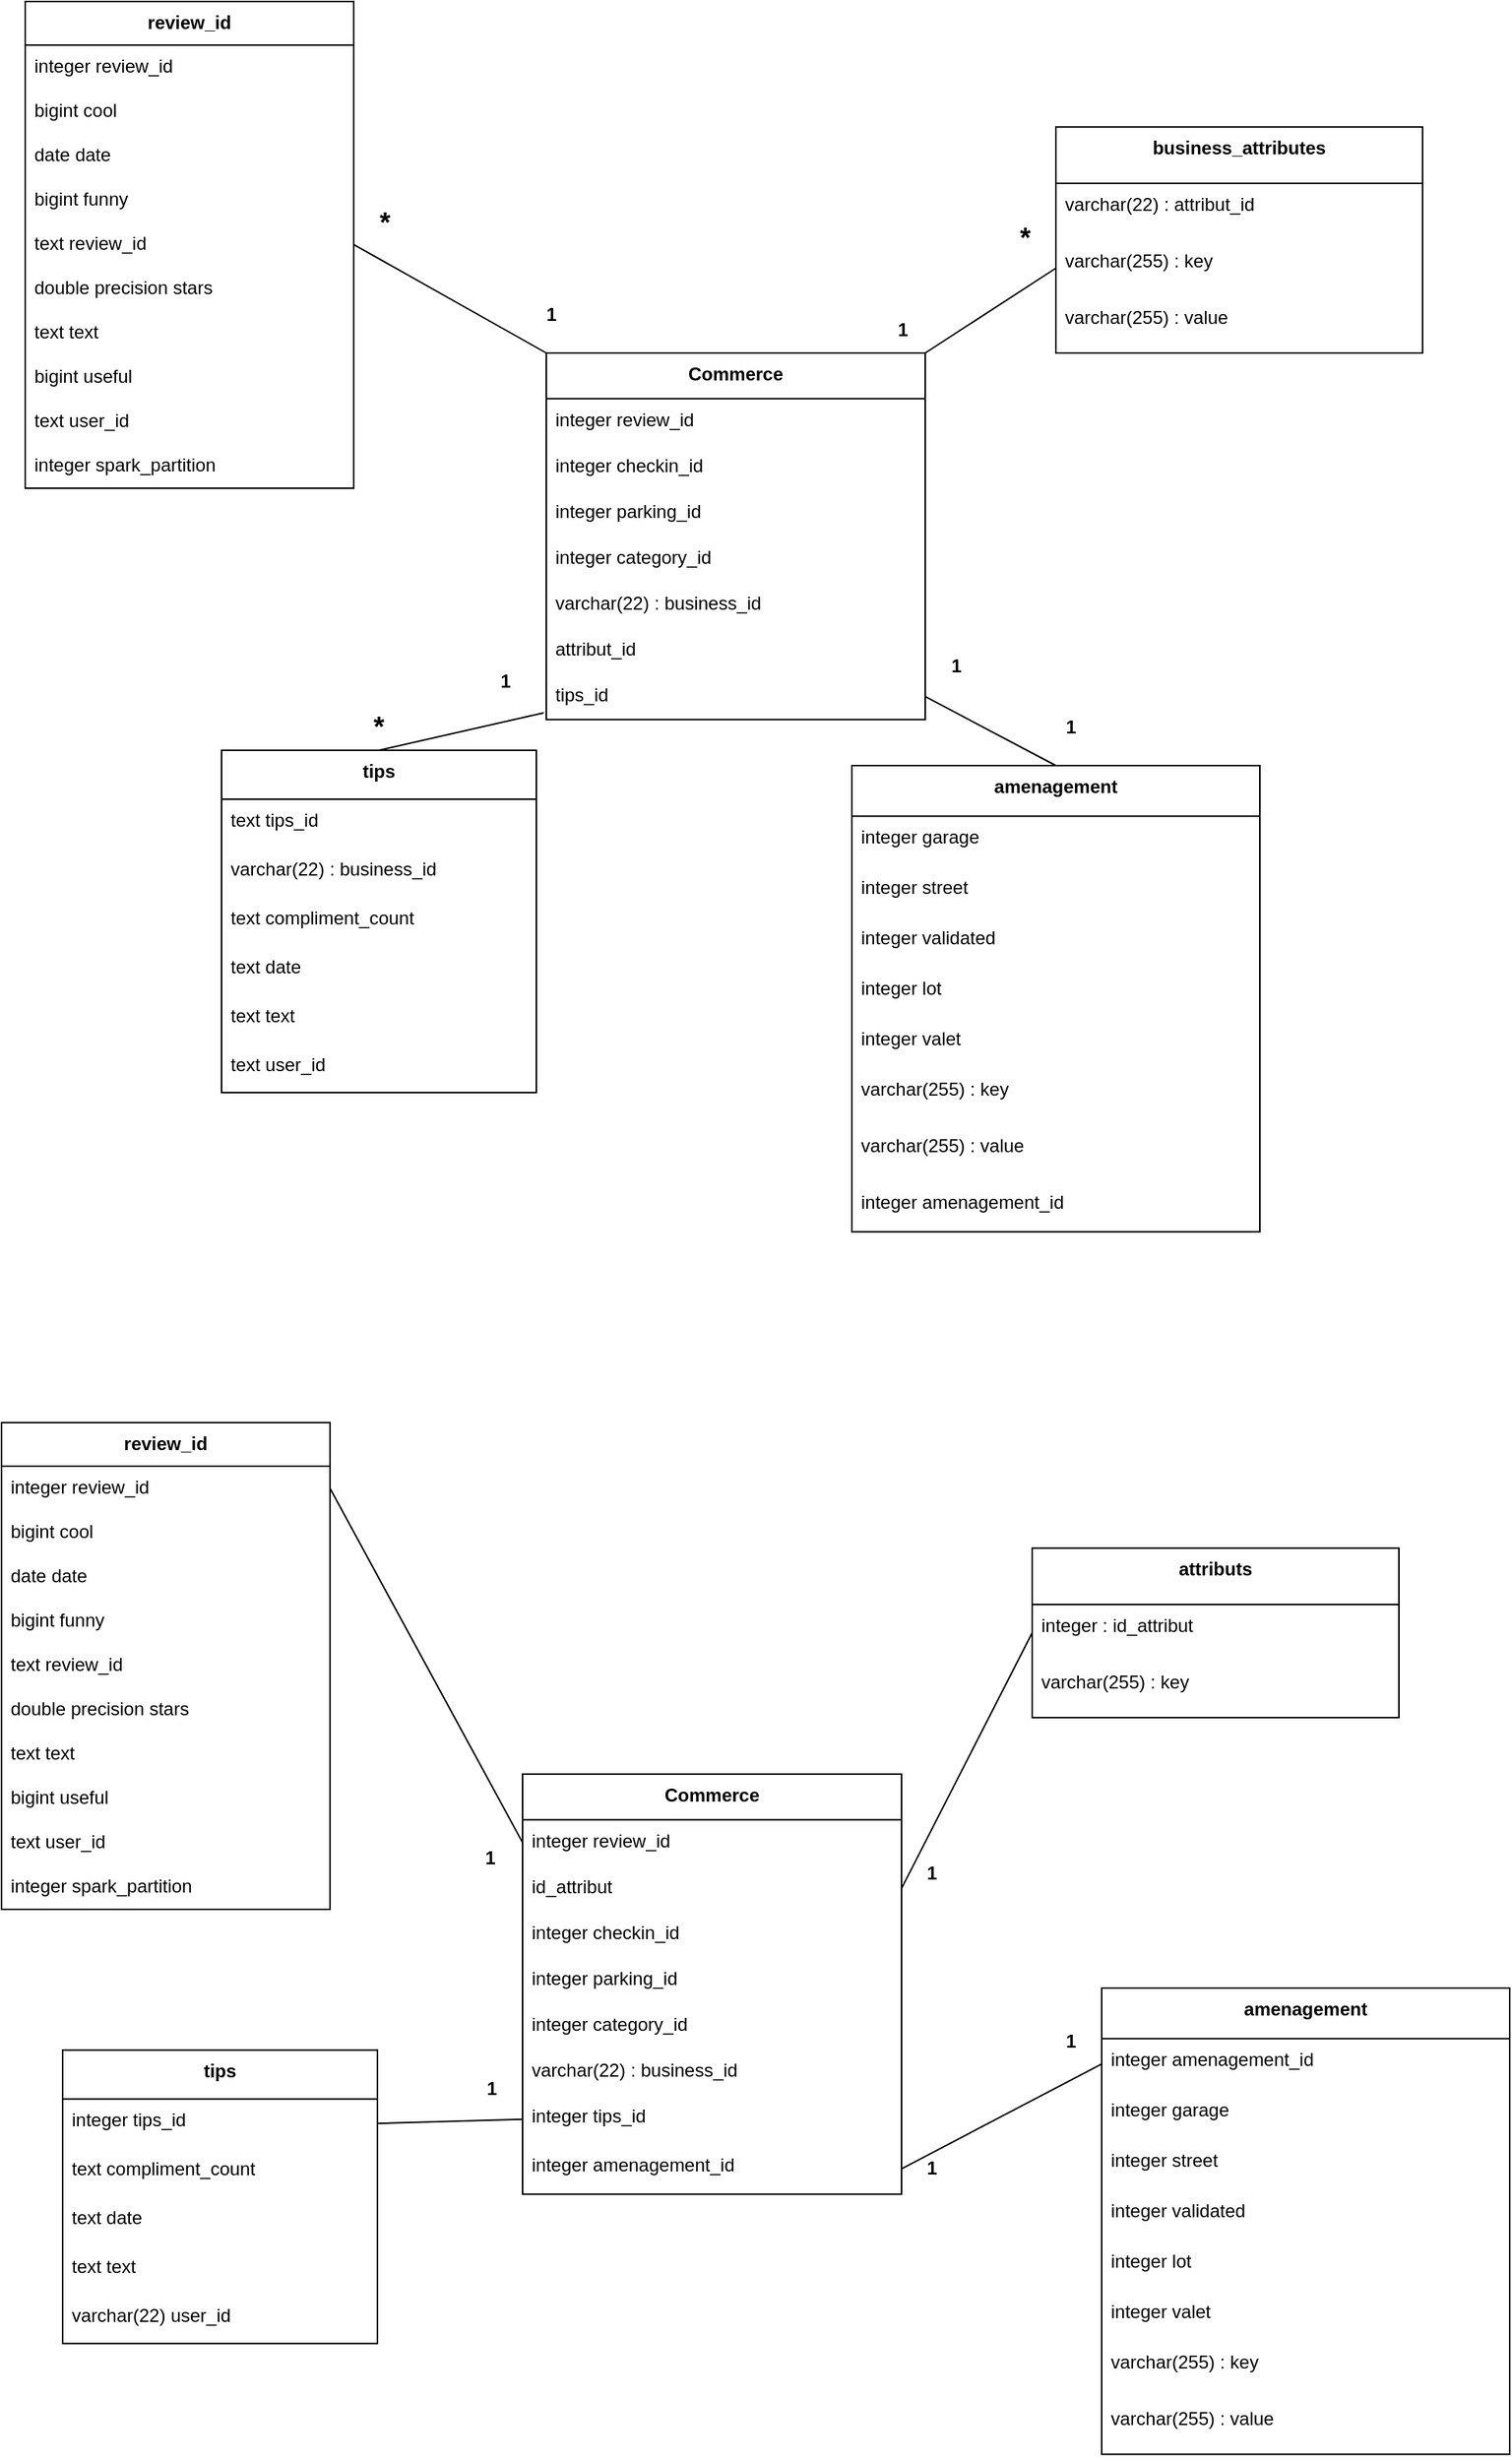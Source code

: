 <mxfile version="26.0.4">
  <diagram name="Page-1" id="iG6WOWYImpYf0nI91Xp_">
    <mxGraphModel dx="340" dy="1922" grid="1" gridSize="10" guides="1" tooltips="1" connect="1" arrows="1" fold="1" page="0" pageScale="1" pageWidth="827" pageHeight="1169" math="0" shadow="0">
      <root>
        <mxCell id="0" />
        <mxCell id="1" parent="0" />
        <mxCell id="z1ih5z3TRvrpc902HOqY-44" value="tips" style="swimlane;fontStyle=1;align=center;verticalAlign=top;childLayout=stackLayout;horizontal=1;startSize=32;horizontalStack=0;resizeParent=1;resizeParentMax=0;resizeLast=0;collapsible=0;marginBottom=0;" parent="1" vertex="1">
          <mxGeometry x="1254" y="-550" width="206" height="224" as="geometry" />
        </mxCell>
        <mxCell id="z1ih5z3TRvrpc902HOqY-45" value="text tips_id" style="text;strokeColor=none;fillColor=none;align=left;verticalAlign=top;spacingLeft=4;spacingRight=4;overflow=hidden;rotatable=0;points=[[0,0.5],[1,0.5]];portConstraint=eastwest;" parent="z1ih5z3TRvrpc902HOqY-44" vertex="1">
          <mxGeometry y="32" width="206" height="32" as="geometry" />
        </mxCell>
        <mxCell id="z1ih5z3TRvrpc902HOqY-127" value="varchar(22) : business_id" style="text;strokeColor=none;fillColor=none;align=left;verticalAlign=top;spacingLeft=4;spacingRight=4;overflow=hidden;rotatable=0;points=[[0,0.5],[1,0.5]];portConstraint=eastwest;" parent="z1ih5z3TRvrpc902HOqY-44" vertex="1">
          <mxGeometry y="64" width="206" height="32" as="geometry" />
        </mxCell>
        <mxCell id="z1ih5z3TRvrpc902HOqY-46" value="text compliment_count" style="text;strokeColor=none;fillColor=none;align=left;verticalAlign=top;spacingLeft=4;spacingRight=4;overflow=hidden;rotatable=0;points=[[0,0.5],[1,0.5]];portConstraint=eastwest;" parent="z1ih5z3TRvrpc902HOqY-44" vertex="1">
          <mxGeometry y="96" width="206" height="32" as="geometry" />
        </mxCell>
        <mxCell id="z1ih5z3TRvrpc902HOqY-47" value="text date" style="text;strokeColor=none;fillColor=none;align=left;verticalAlign=top;spacingLeft=4;spacingRight=4;overflow=hidden;rotatable=0;points=[[0,0.5],[1,0.5]];portConstraint=eastwest;" parent="z1ih5z3TRvrpc902HOqY-44" vertex="1">
          <mxGeometry y="128" width="206" height="32" as="geometry" />
        </mxCell>
        <mxCell id="z1ih5z3TRvrpc902HOqY-48" value="text text" style="text;strokeColor=none;fillColor=none;align=left;verticalAlign=top;spacingLeft=4;spacingRight=4;overflow=hidden;rotatable=0;points=[[0,0.5],[1,0.5]];portConstraint=eastwest;" parent="z1ih5z3TRvrpc902HOqY-44" vertex="1">
          <mxGeometry y="160" width="206" height="32" as="geometry" />
        </mxCell>
        <mxCell id="z1ih5z3TRvrpc902HOqY-49" value="text user_id" style="text;strokeColor=none;fillColor=none;align=left;verticalAlign=top;spacingLeft=4;spacingRight=4;overflow=hidden;rotatable=0;points=[[0,0.5],[1,0.5]];portConstraint=eastwest;" parent="z1ih5z3TRvrpc902HOqY-44" vertex="1">
          <mxGeometry y="192" width="206" height="32" as="geometry" />
        </mxCell>
        <mxCell id="z1ih5z3TRvrpc902HOqY-68" value="Commerce" style="swimlane;fontStyle=1;align=center;verticalAlign=top;childLayout=stackLayout;horizontal=1;startSize=29.818;horizontalStack=0;resizeParent=1;resizeParentMax=0;resizeLast=0;collapsible=0;marginBottom=0;" parent="1" vertex="1">
          <mxGeometry x="1466.5" y="-810" width="248" height="239.818" as="geometry" />
        </mxCell>
        <mxCell id="z1ih5z3TRvrpc902HOqY-69" value="integer review_id" style="text;strokeColor=none;fillColor=none;align=left;verticalAlign=top;spacingLeft=4;spacingRight=4;overflow=hidden;rotatable=0;points=[[0,0.5],[1,0.5]];portConstraint=eastwest;" parent="z1ih5z3TRvrpc902HOqY-68" vertex="1">
          <mxGeometry y="29.818" width="248" height="30" as="geometry" />
        </mxCell>
        <mxCell id="z1ih5z3TRvrpc902HOqY-70" value="integer checkin_id" style="text;strokeColor=none;fillColor=none;align=left;verticalAlign=top;spacingLeft=4;spacingRight=4;overflow=hidden;rotatable=0;points=[[0,0.5],[1,0.5]];portConstraint=eastwest;" parent="z1ih5z3TRvrpc902HOqY-68" vertex="1">
          <mxGeometry y="59.818" width="248" height="30" as="geometry" />
        </mxCell>
        <mxCell id="z1ih5z3TRvrpc902HOqY-71" value="integer parking_id" style="text;strokeColor=none;fillColor=none;align=left;verticalAlign=top;spacingLeft=4;spacingRight=4;overflow=hidden;rotatable=0;points=[[0,0.5],[1,0.5]];portConstraint=eastwest;" parent="z1ih5z3TRvrpc902HOqY-68" vertex="1">
          <mxGeometry y="89.818" width="248" height="30" as="geometry" />
        </mxCell>
        <mxCell id="z1ih5z3TRvrpc902HOqY-72" value="integer category_id" style="text;strokeColor=none;fillColor=none;align=left;verticalAlign=top;spacingLeft=4;spacingRight=4;overflow=hidden;rotatable=0;points=[[0,0.5],[1,0.5]];portConstraint=eastwest;" parent="z1ih5z3TRvrpc902HOqY-68" vertex="1">
          <mxGeometry y="119.818" width="248" height="30" as="geometry" />
        </mxCell>
        <mxCell id="z1ih5z3TRvrpc902HOqY-118" value="varchar(22) : business_id" style="text;strokeColor=none;fillColor=none;align=left;verticalAlign=top;spacingLeft=4;spacingRight=4;overflow=hidden;rotatable=0;points=[[0,0.5],[1,0.5]];portConstraint=eastwest;" parent="z1ih5z3TRvrpc902HOqY-68" vertex="1">
          <mxGeometry y="149.818" width="248" height="30" as="geometry" />
        </mxCell>
        <mxCell id="z1ih5z3TRvrpc902HOqY-126" value="attribut_id " style="text;strokeColor=none;fillColor=none;align=left;verticalAlign=top;spacingLeft=4;spacingRight=4;overflow=hidden;rotatable=0;points=[[0,0.5],[1,0.5]];portConstraint=eastwest;" parent="z1ih5z3TRvrpc902HOqY-68" vertex="1">
          <mxGeometry y="179.818" width="248" height="30" as="geometry" />
        </mxCell>
        <mxCell id="z1ih5z3TRvrpc902HOqY-73" value="tips_id " style="text;strokeColor=none;fillColor=none;align=left;verticalAlign=top;spacingLeft=4;spacingRight=4;overflow=hidden;rotatable=0;points=[[0,0.5],[1,0.5]];portConstraint=eastwest;" parent="z1ih5z3TRvrpc902HOqY-68" vertex="1">
          <mxGeometry y="209.818" width="248" height="30" as="geometry" />
        </mxCell>
        <mxCell id="z1ih5z3TRvrpc902HOqY-77" value="amenagement" style="swimlane;fontStyle=1;align=center;verticalAlign=top;childLayout=stackLayout;horizontal=1;startSize=33.143;horizontalStack=0;resizeParent=1;resizeParentMax=0;resizeLast=0;collapsible=0;marginBottom=0;" parent="1" vertex="1">
          <mxGeometry x="1666.5" y="-540" width="267" height="305.143" as="geometry" />
        </mxCell>
        <mxCell id="z1ih5z3TRvrpc902HOqY-78" value="integer garage" style="text;strokeColor=none;fillColor=none;align=left;verticalAlign=top;spacingLeft=4;spacingRight=4;overflow=hidden;rotatable=0;points=[[0,0.5],[1,0.5]];portConstraint=eastwest;" parent="z1ih5z3TRvrpc902HOqY-77" vertex="1">
          <mxGeometry y="33.143" width="267" height="33" as="geometry" />
        </mxCell>
        <mxCell id="z1ih5z3TRvrpc902HOqY-79" value="integer street" style="text;strokeColor=none;fillColor=none;align=left;verticalAlign=top;spacingLeft=4;spacingRight=4;overflow=hidden;rotatable=0;points=[[0,0.5],[1,0.5]];portConstraint=eastwest;" parent="z1ih5z3TRvrpc902HOqY-77" vertex="1">
          <mxGeometry y="66.143" width="267" height="33" as="geometry" />
        </mxCell>
        <mxCell id="z1ih5z3TRvrpc902HOqY-80" value="integer validated" style="text;strokeColor=none;fillColor=none;align=left;verticalAlign=top;spacingLeft=4;spacingRight=4;overflow=hidden;rotatable=0;points=[[0,0.5],[1,0.5]];portConstraint=eastwest;" parent="z1ih5z3TRvrpc902HOqY-77" vertex="1">
          <mxGeometry y="99.143" width="267" height="33" as="geometry" />
        </mxCell>
        <mxCell id="z1ih5z3TRvrpc902HOqY-81" value="integer lot" style="text;strokeColor=none;fillColor=none;align=left;verticalAlign=top;spacingLeft=4;spacingRight=4;overflow=hidden;rotatable=0;points=[[0,0.5],[1,0.5]];portConstraint=eastwest;" parent="z1ih5z3TRvrpc902HOqY-77" vertex="1">
          <mxGeometry y="132.143" width="267" height="33" as="geometry" />
        </mxCell>
        <mxCell id="z1ih5z3TRvrpc902HOqY-82" value="integer valet" style="text;strokeColor=none;fillColor=none;align=left;verticalAlign=top;spacingLeft=4;spacingRight=4;overflow=hidden;rotatable=0;points=[[0,0.5],[1,0.5]];portConstraint=eastwest;" parent="z1ih5z3TRvrpc902HOqY-77" vertex="1">
          <mxGeometry y="165.143" width="267" height="33" as="geometry" />
        </mxCell>
        <mxCell id="z1ih5z3TRvrpc902HOqY-83" value="varchar(255) : key" style="text;strokeColor=none;fillColor=none;align=left;verticalAlign=top;spacingLeft=4;spacingRight=4;overflow=hidden;rotatable=0;points=[[0,0.5],[1,0.5]];portConstraint=eastwest;" parent="z1ih5z3TRvrpc902HOqY-77" vertex="1">
          <mxGeometry y="198.143" width="267" height="37" as="geometry" />
        </mxCell>
        <mxCell id="z1ih5z3TRvrpc902HOqY-84" value="varchar(255) : value" style="text;strokeColor=none;fillColor=none;align=left;verticalAlign=top;spacingLeft=4;spacingRight=4;overflow=hidden;rotatable=0;points=[[0,0.5],[1,0.5]];portConstraint=eastwest;" parent="z1ih5z3TRvrpc902HOqY-77" vertex="1">
          <mxGeometry y="235.143" width="267" height="37" as="geometry" />
        </mxCell>
        <mxCell id="z1ih5z3TRvrpc902HOqY-85" value="integer amenagement_id" style="text;strokeColor=none;fillColor=none;align=left;verticalAlign=top;spacingLeft=4;spacingRight=4;overflow=hidden;rotatable=0;points=[[0,0.5],[1,0.5]];portConstraint=eastwest;" parent="z1ih5z3TRvrpc902HOqY-77" vertex="1">
          <mxGeometry y="272.143" width="267" height="33" as="geometry" />
        </mxCell>
        <mxCell id="z1ih5z3TRvrpc902HOqY-106" value="review_id&#xa;" style="swimlane;fontStyle=1;align=center;verticalAlign=top;childLayout=stackLayout;horizontal=1;startSize=28.522;horizontalStack=0;resizeParent=1;resizeParentMax=0;resizeLast=0;collapsible=0;marginBottom=0;" parent="1" vertex="1">
          <mxGeometry x="1125.5" y="-1040" width="215" height="318.522" as="geometry" />
        </mxCell>
        <mxCell id="z1ih5z3TRvrpc902HOqY-107" value="integer review_id" style="text;strokeColor=none;fillColor=none;align=left;verticalAlign=top;spacingLeft=4;spacingRight=4;overflow=hidden;rotatable=0;points=[[0,0.5],[1,0.5]];portConstraint=eastwest;" parent="z1ih5z3TRvrpc902HOqY-106" vertex="1">
          <mxGeometry y="28.522" width="215" height="29" as="geometry" />
        </mxCell>
        <mxCell id="z1ih5z3TRvrpc902HOqY-108" value="bigint cool" style="text;strokeColor=none;fillColor=none;align=left;verticalAlign=top;spacingLeft=4;spacingRight=4;overflow=hidden;rotatable=0;points=[[0,0.5],[1,0.5]];portConstraint=eastwest;" parent="z1ih5z3TRvrpc902HOqY-106" vertex="1">
          <mxGeometry y="57.522" width="215" height="29" as="geometry" />
        </mxCell>
        <mxCell id="z1ih5z3TRvrpc902HOqY-109" value="date date" style="text;strokeColor=none;fillColor=none;align=left;verticalAlign=top;spacingLeft=4;spacingRight=4;overflow=hidden;rotatable=0;points=[[0,0.5],[1,0.5]];portConstraint=eastwest;" parent="z1ih5z3TRvrpc902HOqY-106" vertex="1">
          <mxGeometry y="86.522" width="215" height="29" as="geometry" />
        </mxCell>
        <mxCell id="z1ih5z3TRvrpc902HOqY-111" value="bigint funny" style="text;strokeColor=none;fillColor=none;align=left;verticalAlign=top;spacingLeft=4;spacingRight=4;overflow=hidden;rotatable=0;points=[[0,0.5],[1,0.5]];portConstraint=eastwest;" parent="z1ih5z3TRvrpc902HOqY-106" vertex="1">
          <mxGeometry y="115.522" width="215" height="29" as="geometry" />
        </mxCell>
        <mxCell id="z1ih5z3TRvrpc902HOqY-112" value="text review_id" style="text;strokeColor=none;fillColor=none;align=left;verticalAlign=top;spacingLeft=4;spacingRight=4;overflow=hidden;rotatable=0;points=[[0,0.5],[1,0.5]];portConstraint=eastwest;" parent="z1ih5z3TRvrpc902HOqY-106" vertex="1">
          <mxGeometry y="144.522" width="215" height="29" as="geometry" />
        </mxCell>
        <mxCell id="z1ih5z3TRvrpc902HOqY-113" value="double precision stars" style="text;strokeColor=none;fillColor=none;align=left;verticalAlign=top;spacingLeft=4;spacingRight=4;overflow=hidden;rotatable=0;points=[[0,0.5],[1,0.5]];portConstraint=eastwest;" parent="z1ih5z3TRvrpc902HOqY-106" vertex="1">
          <mxGeometry y="173.522" width="215" height="29" as="geometry" />
        </mxCell>
        <mxCell id="z1ih5z3TRvrpc902HOqY-114" value="text text" style="text;strokeColor=none;fillColor=none;align=left;verticalAlign=top;spacingLeft=4;spacingRight=4;overflow=hidden;rotatable=0;points=[[0,0.5],[1,0.5]];portConstraint=eastwest;" parent="z1ih5z3TRvrpc902HOqY-106" vertex="1">
          <mxGeometry y="202.522" width="215" height="29" as="geometry" />
        </mxCell>
        <mxCell id="z1ih5z3TRvrpc902HOqY-115" value="bigint useful" style="text;strokeColor=none;fillColor=none;align=left;verticalAlign=top;spacingLeft=4;spacingRight=4;overflow=hidden;rotatable=0;points=[[0,0.5],[1,0.5]];portConstraint=eastwest;" parent="z1ih5z3TRvrpc902HOqY-106" vertex="1">
          <mxGeometry y="231.522" width="215" height="29" as="geometry" />
        </mxCell>
        <mxCell id="z1ih5z3TRvrpc902HOqY-116" value="text user_id" style="text;strokeColor=none;fillColor=none;align=left;verticalAlign=top;spacingLeft=4;spacingRight=4;overflow=hidden;rotatable=0;points=[[0,0.5],[1,0.5]];portConstraint=eastwest;" parent="z1ih5z3TRvrpc902HOqY-106" vertex="1">
          <mxGeometry y="260.522" width="215" height="29" as="geometry" />
        </mxCell>
        <mxCell id="z1ih5z3TRvrpc902HOqY-117" value="integer spark_partition" style="text;strokeColor=none;fillColor=none;align=left;verticalAlign=top;spacingLeft=4;spacingRight=4;overflow=hidden;rotatable=0;points=[[0,0.5],[1,0.5]];portConstraint=eastwest;" parent="z1ih5z3TRvrpc902HOqY-106" vertex="1">
          <mxGeometry y="289.522" width="215" height="29" as="geometry" />
        </mxCell>
        <mxCell id="z1ih5z3TRvrpc902HOqY-119" value="business_attributes" style="swimlane;fontStyle=1;align=center;verticalAlign=top;childLayout=stackLayout;horizontal=1;startSize=36.889;horizontalStack=0;resizeParent=1;resizeParentMax=0;resizeLast=0;collapsible=0;marginBottom=0;" parent="1" vertex="1">
          <mxGeometry x="1800" y="-957.89" width="240" height="147.889" as="geometry" />
        </mxCell>
        <mxCell id="z1ih5z3TRvrpc902HOqY-121" value="varchar(22) : attribut_id " style="text;strokeColor=none;fillColor=none;align=left;verticalAlign=top;spacingLeft=4;spacingRight=4;overflow=hidden;rotatable=0;points=[[0,0.5],[1,0.5]];portConstraint=eastwest;" parent="z1ih5z3TRvrpc902HOqY-119" vertex="1">
          <mxGeometry y="36.889" width="240" height="37" as="geometry" />
        </mxCell>
        <mxCell id="z1ih5z3TRvrpc902HOqY-122" value="varchar(255) : key" style="text;strokeColor=none;fillColor=none;align=left;verticalAlign=top;spacingLeft=4;spacingRight=4;overflow=hidden;rotatable=0;points=[[0,0.5],[1,0.5]];portConstraint=eastwest;" parent="z1ih5z3TRvrpc902HOqY-119" vertex="1">
          <mxGeometry y="73.889" width="240" height="37" as="geometry" />
        </mxCell>
        <mxCell id="z1ih5z3TRvrpc902HOqY-123" value="varchar(255) : value" style="text;strokeColor=none;fillColor=none;align=left;verticalAlign=top;spacingLeft=4;spacingRight=4;overflow=hidden;rotatable=0;points=[[0,0.5],[1,0.5]];portConstraint=eastwest;" parent="z1ih5z3TRvrpc902HOqY-119" vertex="1">
          <mxGeometry y="110.889" width="240" height="37" as="geometry" />
        </mxCell>
        <mxCell id="z1ih5z3TRvrpc902HOqY-124" value="" style="endArrow=none;html=1;rounded=0;exitX=1;exitY=0;exitDx=0;exitDy=0;entryX=0;entryY=0.5;entryDx=0;entryDy=0;" parent="1" source="z1ih5z3TRvrpc902HOqY-68" target="z1ih5z3TRvrpc902HOqY-122" edge="1">
          <mxGeometry width="50" height="50" relative="1" as="geometry">
            <mxPoint x="1640" y="-870" as="sourcePoint" />
            <mxPoint x="1690" y="-920" as="targetPoint" />
          </mxGeometry>
        </mxCell>
        <mxCell id="z1ih5z3TRvrpc902HOqY-125" value="" style="endArrow=none;html=1;rounded=0;exitX=-0.007;exitY=0.855;exitDx=0;exitDy=0;entryX=0.5;entryY=0;entryDx=0;entryDy=0;exitPerimeter=0;" parent="1" source="z1ih5z3TRvrpc902HOqY-73" target="z1ih5z3TRvrpc902HOqY-44" edge="1">
          <mxGeometry width="50" height="50" relative="1" as="geometry">
            <mxPoint x="1600" y="-800" as="sourcePoint" />
            <mxPoint x="1780" y="-900" as="targetPoint" />
          </mxGeometry>
        </mxCell>
        <mxCell id="z1ih5z3TRvrpc902HOqY-128" value="" style="endArrow=none;html=1;rounded=0;exitX=1;exitY=0.5;exitDx=0;exitDy=0;entryX=0;entryY=0;entryDx=0;entryDy=0;" parent="1" source="z1ih5z3TRvrpc902HOqY-112" target="z1ih5z3TRvrpc902HOqY-68" edge="1">
          <mxGeometry width="50" height="50" relative="1" as="geometry">
            <mxPoint x="1601" y="-800" as="sourcePoint" />
            <mxPoint x="1780" y="-900" as="targetPoint" />
          </mxGeometry>
        </mxCell>
        <mxCell id="z1ih5z3TRvrpc902HOqY-130" value="" style="endArrow=none;html=1;rounded=0;exitX=0.5;exitY=0;exitDx=0;exitDy=0;entryX=1;entryY=0.5;entryDx=0;entryDy=0;" parent="1" source="z1ih5z3TRvrpc902HOqY-77" target="z1ih5z3TRvrpc902HOqY-73" edge="1">
          <mxGeometry width="50" height="50" relative="1" as="geometry">
            <mxPoint x="1890" y="-664" as="sourcePoint" />
            <mxPoint x="1724" y="-665" as="targetPoint" />
          </mxGeometry>
        </mxCell>
        <mxCell id="z1ih5z3TRvrpc902HOqY-131" value="1" style="text;html=1;align=center;verticalAlign=middle;whiteSpace=wrap;rounded=0;fontStyle=1" parent="1" vertex="1">
          <mxGeometry x="1714.5" y="-620" width="40" height="30" as="geometry" />
        </mxCell>
        <mxCell id="z1ih5z3TRvrpc902HOqY-132" value="1" style="text;html=1;align=center;verticalAlign=middle;whiteSpace=wrap;rounded=0;fontStyle=1" parent="1" vertex="1">
          <mxGeometry x="1790" y="-580" width="40" height="30" as="geometry" />
        </mxCell>
        <mxCell id="z1ih5z3TRvrpc902HOqY-133" value="1" style="text;html=1;align=center;verticalAlign=middle;whiteSpace=wrap;rounded=0;fontStyle=1" parent="1" vertex="1">
          <mxGeometry x="1420" y="-610" width="40" height="30" as="geometry" />
        </mxCell>
        <mxCell id="z1ih5z3TRvrpc902HOqY-134" value="&lt;font style=&quot;font-size: 18px;&quot;&gt;*&lt;/font&gt;" style="text;html=1;align=center;verticalAlign=middle;whiteSpace=wrap;rounded=0;fontStyle=1" parent="1" vertex="1">
          <mxGeometry x="1337" y="-580" width="40" height="30" as="geometry" />
        </mxCell>
        <mxCell id="z1ih5z3TRvrpc902HOqY-136" value="&lt;font style=&quot;font-size: 18px;&quot;&gt;*&lt;/font&gt;" style="text;html=1;align=center;verticalAlign=middle;whiteSpace=wrap;rounded=0;fontStyle=1" parent="1" vertex="1">
          <mxGeometry x="1340.5" y="-910" width="40" height="30" as="geometry" />
        </mxCell>
        <mxCell id="z1ih5z3TRvrpc902HOqY-137" value="&lt;font style=&quot;font-size: 18px;&quot;&gt;*&lt;/font&gt;" style="text;html=1;align=center;verticalAlign=middle;whiteSpace=wrap;rounded=0;fontStyle=1" parent="1" vertex="1">
          <mxGeometry x="1760" y="-900" width="40" height="30" as="geometry" />
        </mxCell>
        <mxCell id="z1ih5z3TRvrpc902HOqY-138" value="1" style="text;html=1;align=center;verticalAlign=middle;whiteSpace=wrap;rounded=0;fontStyle=1" parent="1" vertex="1">
          <mxGeometry x="1450" y="-850" width="40" height="30" as="geometry" />
        </mxCell>
        <mxCell id="z1ih5z3TRvrpc902HOqY-139" value="1" style="text;html=1;align=center;verticalAlign=middle;whiteSpace=wrap;rounded=0;fontStyle=1" parent="1" vertex="1">
          <mxGeometry x="1680" y="-840" width="40" height="30" as="geometry" />
        </mxCell>
        <mxCell id="VzWT_ClQy0GYoVdpE0Rr-1" value="tips" style="swimlane;fontStyle=1;align=center;verticalAlign=top;childLayout=stackLayout;horizontal=1;startSize=32;horizontalStack=0;resizeParent=1;resizeParentMax=0;resizeLast=0;collapsible=0;marginBottom=0;" vertex="1" parent="1">
          <mxGeometry x="1150" y="300.57" width="206" height="192" as="geometry" />
        </mxCell>
        <mxCell id="VzWT_ClQy0GYoVdpE0Rr-2" value="integer tips_id" style="text;strokeColor=none;fillColor=none;align=left;verticalAlign=top;spacingLeft=4;spacingRight=4;overflow=hidden;rotatable=0;points=[[0,0.5],[1,0.5]];portConstraint=eastwest;" vertex="1" parent="VzWT_ClQy0GYoVdpE0Rr-1">
          <mxGeometry y="32" width="206" height="32" as="geometry" />
        </mxCell>
        <mxCell id="VzWT_ClQy0GYoVdpE0Rr-4" value="text compliment_count" style="text;strokeColor=none;fillColor=none;align=left;verticalAlign=top;spacingLeft=4;spacingRight=4;overflow=hidden;rotatable=0;points=[[0,0.5],[1,0.5]];portConstraint=eastwest;" vertex="1" parent="VzWT_ClQy0GYoVdpE0Rr-1">
          <mxGeometry y="64" width="206" height="32" as="geometry" />
        </mxCell>
        <mxCell id="VzWT_ClQy0GYoVdpE0Rr-5" value="text date" style="text;strokeColor=none;fillColor=none;align=left;verticalAlign=top;spacingLeft=4;spacingRight=4;overflow=hidden;rotatable=0;points=[[0,0.5],[1,0.5]];portConstraint=eastwest;" vertex="1" parent="VzWT_ClQy0GYoVdpE0Rr-1">
          <mxGeometry y="96" width="206" height="32" as="geometry" />
        </mxCell>
        <mxCell id="VzWT_ClQy0GYoVdpE0Rr-6" value="text text" style="text;strokeColor=none;fillColor=none;align=left;verticalAlign=top;spacingLeft=4;spacingRight=4;overflow=hidden;rotatable=0;points=[[0,0.5],[1,0.5]];portConstraint=eastwest;" vertex="1" parent="VzWT_ClQy0GYoVdpE0Rr-1">
          <mxGeometry y="128" width="206" height="32" as="geometry" />
        </mxCell>
        <mxCell id="VzWT_ClQy0GYoVdpE0Rr-7" value="varchar(22) user_id" style="text;strokeColor=none;fillColor=none;align=left;verticalAlign=top;spacingLeft=4;spacingRight=4;overflow=hidden;rotatable=0;points=[[0,0.5],[1,0.5]];portConstraint=eastwest;" vertex="1" parent="VzWT_ClQy0GYoVdpE0Rr-1">
          <mxGeometry y="160" width="206" height="32" as="geometry" />
        </mxCell>
        <mxCell id="VzWT_ClQy0GYoVdpE0Rr-8" value="Commerce" style="swimlane;fontStyle=1;align=center;verticalAlign=top;childLayout=stackLayout;horizontal=1;startSize=29.818;horizontalStack=0;resizeParent=1;resizeParentMax=0;resizeLast=0;collapsible=0;marginBottom=0;" vertex="1" parent="1">
          <mxGeometry x="1451" y="120" width="248" height="274.818" as="geometry" />
        </mxCell>
        <mxCell id="VzWT_ClQy0GYoVdpE0Rr-9" value="integer review_id" style="text;strokeColor=none;fillColor=none;align=left;verticalAlign=top;spacingLeft=4;spacingRight=4;overflow=hidden;rotatable=0;points=[[0,0.5],[1,0.5]];portConstraint=eastwest;" vertex="1" parent="VzWT_ClQy0GYoVdpE0Rr-8">
          <mxGeometry y="29.818" width="248" height="30" as="geometry" />
        </mxCell>
        <mxCell id="VzWT_ClQy0GYoVdpE0Rr-14" value="id_attribut" style="text;strokeColor=none;fillColor=none;align=left;verticalAlign=top;spacingLeft=4;spacingRight=4;overflow=hidden;rotatable=0;points=[[0,0.5],[1,0.5]];portConstraint=eastwest;" vertex="1" parent="VzWT_ClQy0GYoVdpE0Rr-8">
          <mxGeometry y="59.818" width="248" height="30" as="geometry" />
        </mxCell>
        <mxCell id="VzWT_ClQy0GYoVdpE0Rr-10" value="integer checkin_id" style="text;strokeColor=none;fillColor=none;align=left;verticalAlign=top;spacingLeft=4;spacingRight=4;overflow=hidden;rotatable=0;points=[[0,0.5],[1,0.5]];portConstraint=eastwest;" vertex="1" parent="VzWT_ClQy0GYoVdpE0Rr-8">
          <mxGeometry y="89.818" width="248" height="30" as="geometry" />
        </mxCell>
        <mxCell id="VzWT_ClQy0GYoVdpE0Rr-11" value="integer parking_id" style="text;strokeColor=none;fillColor=none;align=left;verticalAlign=top;spacingLeft=4;spacingRight=4;overflow=hidden;rotatable=0;points=[[0,0.5],[1,0.5]];portConstraint=eastwest;" vertex="1" parent="VzWT_ClQy0GYoVdpE0Rr-8">
          <mxGeometry y="119.818" width="248" height="30" as="geometry" />
        </mxCell>
        <mxCell id="VzWT_ClQy0GYoVdpE0Rr-12" value="integer category_id" style="text;strokeColor=none;fillColor=none;align=left;verticalAlign=top;spacingLeft=4;spacingRight=4;overflow=hidden;rotatable=0;points=[[0,0.5],[1,0.5]];portConstraint=eastwest;" vertex="1" parent="VzWT_ClQy0GYoVdpE0Rr-8">
          <mxGeometry y="149.818" width="248" height="30" as="geometry" />
        </mxCell>
        <mxCell id="VzWT_ClQy0GYoVdpE0Rr-13" value="varchar(22) : business_id" style="text;strokeColor=none;fillColor=none;align=left;verticalAlign=top;spacingLeft=4;spacingRight=4;overflow=hidden;rotatable=0;points=[[0,0.5],[1,0.5]];portConstraint=eastwest;" vertex="1" parent="VzWT_ClQy0GYoVdpE0Rr-8">
          <mxGeometry y="179.818" width="248" height="30" as="geometry" />
        </mxCell>
        <mxCell id="VzWT_ClQy0GYoVdpE0Rr-56" value="integer tips_id" style="text;strokeColor=none;fillColor=none;align=left;verticalAlign=top;spacingLeft=4;spacingRight=4;overflow=hidden;rotatable=0;points=[[0,0.5],[1,0.5]];portConstraint=eastwest;" vertex="1" parent="VzWT_ClQy0GYoVdpE0Rr-8">
          <mxGeometry y="209.818" width="248" height="32" as="geometry" />
        </mxCell>
        <mxCell id="VzWT_ClQy0GYoVdpE0Rr-52" value="integer amenagement_id" style="text;strokeColor=none;fillColor=none;align=left;verticalAlign=top;spacingLeft=4;spacingRight=4;overflow=hidden;rotatable=0;points=[[0,0.5],[1,0.5]];portConstraint=eastwest;" vertex="1" parent="VzWT_ClQy0GYoVdpE0Rr-8">
          <mxGeometry y="241.818" width="248" height="33" as="geometry" />
        </mxCell>
        <mxCell id="VzWT_ClQy0GYoVdpE0Rr-16" value="amenagement" style="swimlane;fontStyle=1;align=center;verticalAlign=top;childLayout=stackLayout;horizontal=1;startSize=33.143;horizontalStack=0;resizeParent=1;resizeParentMax=0;resizeLast=0;collapsible=0;marginBottom=0;" vertex="1" parent="1">
          <mxGeometry x="1830" y="260" width="267" height="305.143" as="geometry" />
        </mxCell>
        <mxCell id="VzWT_ClQy0GYoVdpE0Rr-24" value="integer amenagement_id" style="text;strokeColor=none;fillColor=none;align=left;verticalAlign=top;spacingLeft=4;spacingRight=4;overflow=hidden;rotatable=0;points=[[0,0.5],[1,0.5]];portConstraint=eastwest;" vertex="1" parent="VzWT_ClQy0GYoVdpE0Rr-16">
          <mxGeometry y="33.143" width="267" height="33" as="geometry" />
        </mxCell>
        <mxCell id="VzWT_ClQy0GYoVdpE0Rr-17" value="integer garage" style="text;strokeColor=none;fillColor=none;align=left;verticalAlign=top;spacingLeft=4;spacingRight=4;overflow=hidden;rotatable=0;points=[[0,0.5],[1,0.5]];portConstraint=eastwest;" vertex="1" parent="VzWT_ClQy0GYoVdpE0Rr-16">
          <mxGeometry y="66.143" width="267" height="33" as="geometry" />
        </mxCell>
        <mxCell id="VzWT_ClQy0GYoVdpE0Rr-18" value="integer street" style="text;strokeColor=none;fillColor=none;align=left;verticalAlign=top;spacingLeft=4;spacingRight=4;overflow=hidden;rotatable=0;points=[[0,0.5],[1,0.5]];portConstraint=eastwest;" vertex="1" parent="VzWT_ClQy0GYoVdpE0Rr-16">
          <mxGeometry y="99.143" width="267" height="33" as="geometry" />
        </mxCell>
        <mxCell id="VzWT_ClQy0GYoVdpE0Rr-19" value="integer validated" style="text;strokeColor=none;fillColor=none;align=left;verticalAlign=top;spacingLeft=4;spacingRight=4;overflow=hidden;rotatable=0;points=[[0,0.5],[1,0.5]];portConstraint=eastwest;" vertex="1" parent="VzWT_ClQy0GYoVdpE0Rr-16">
          <mxGeometry y="132.143" width="267" height="33" as="geometry" />
        </mxCell>
        <mxCell id="VzWT_ClQy0GYoVdpE0Rr-20" value="integer lot" style="text;strokeColor=none;fillColor=none;align=left;verticalAlign=top;spacingLeft=4;spacingRight=4;overflow=hidden;rotatable=0;points=[[0,0.5],[1,0.5]];portConstraint=eastwest;" vertex="1" parent="VzWT_ClQy0GYoVdpE0Rr-16">
          <mxGeometry y="165.143" width="267" height="33" as="geometry" />
        </mxCell>
        <mxCell id="VzWT_ClQy0GYoVdpE0Rr-21" value="integer valet" style="text;strokeColor=none;fillColor=none;align=left;verticalAlign=top;spacingLeft=4;spacingRight=4;overflow=hidden;rotatable=0;points=[[0,0.5],[1,0.5]];portConstraint=eastwest;" vertex="1" parent="VzWT_ClQy0GYoVdpE0Rr-16">
          <mxGeometry y="198.143" width="267" height="33" as="geometry" />
        </mxCell>
        <mxCell id="VzWT_ClQy0GYoVdpE0Rr-22" value="varchar(255) : key" style="text;strokeColor=none;fillColor=none;align=left;verticalAlign=top;spacingLeft=4;spacingRight=4;overflow=hidden;rotatable=0;points=[[0,0.5],[1,0.5]];portConstraint=eastwest;" vertex="1" parent="VzWT_ClQy0GYoVdpE0Rr-16">
          <mxGeometry y="231.143" width="267" height="37" as="geometry" />
        </mxCell>
        <mxCell id="VzWT_ClQy0GYoVdpE0Rr-23" value="varchar(255) : value" style="text;strokeColor=none;fillColor=none;align=left;verticalAlign=top;spacingLeft=4;spacingRight=4;overflow=hidden;rotatable=0;points=[[0,0.5],[1,0.5]];portConstraint=eastwest;" vertex="1" parent="VzWT_ClQy0GYoVdpE0Rr-16">
          <mxGeometry y="268.143" width="267" height="37" as="geometry" />
        </mxCell>
        <mxCell id="VzWT_ClQy0GYoVdpE0Rr-25" value="review_id&#xa;" style="swimlane;fontStyle=1;align=center;verticalAlign=top;childLayout=stackLayout;horizontal=1;startSize=28.522;horizontalStack=0;resizeParent=1;resizeParentMax=0;resizeLast=0;collapsible=0;marginBottom=0;" vertex="1" parent="1">
          <mxGeometry x="1110" y="-110" width="215" height="318.522" as="geometry" />
        </mxCell>
        <mxCell id="VzWT_ClQy0GYoVdpE0Rr-26" value="integer review_id" style="text;strokeColor=none;fillColor=none;align=left;verticalAlign=top;spacingLeft=4;spacingRight=4;overflow=hidden;rotatable=0;points=[[0,0.5],[1,0.5]];portConstraint=eastwest;" vertex="1" parent="VzWT_ClQy0GYoVdpE0Rr-25">
          <mxGeometry y="28.522" width="215" height="29" as="geometry" />
        </mxCell>
        <mxCell id="VzWT_ClQy0GYoVdpE0Rr-27" value="bigint cool" style="text;strokeColor=none;fillColor=none;align=left;verticalAlign=top;spacingLeft=4;spacingRight=4;overflow=hidden;rotatable=0;points=[[0,0.5],[1,0.5]];portConstraint=eastwest;" vertex="1" parent="VzWT_ClQy0GYoVdpE0Rr-25">
          <mxGeometry y="57.522" width="215" height="29" as="geometry" />
        </mxCell>
        <mxCell id="VzWT_ClQy0GYoVdpE0Rr-28" value="date date" style="text;strokeColor=none;fillColor=none;align=left;verticalAlign=top;spacingLeft=4;spacingRight=4;overflow=hidden;rotatable=0;points=[[0,0.5],[1,0.5]];portConstraint=eastwest;" vertex="1" parent="VzWT_ClQy0GYoVdpE0Rr-25">
          <mxGeometry y="86.522" width="215" height="29" as="geometry" />
        </mxCell>
        <mxCell id="VzWT_ClQy0GYoVdpE0Rr-29" value="bigint funny" style="text;strokeColor=none;fillColor=none;align=left;verticalAlign=top;spacingLeft=4;spacingRight=4;overflow=hidden;rotatable=0;points=[[0,0.5],[1,0.5]];portConstraint=eastwest;" vertex="1" parent="VzWT_ClQy0GYoVdpE0Rr-25">
          <mxGeometry y="115.522" width="215" height="29" as="geometry" />
        </mxCell>
        <mxCell id="VzWT_ClQy0GYoVdpE0Rr-30" value="text review_id" style="text;strokeColor=none;fillColor=none;align=left;verticalAlign=top;spacingLeft=4;spacingRight=4;overflow=hidden;rotatable=0;points=[[0,0.5],[1,0.5]];portConstraint=eastwest;" vertex="1" parent="VzWT_ClQy0GYoVdpE0Rr-25">
          <mxGeometry y="144.522" width="215" height="29" as="geometry" />
        </mxCell>
        <mxCell id="VzWT_ClQy0GYoVdpE0Rr-31" value="double precision stars" style="text;strokeColor=none;fillColor=none;align=left;verticalAlign=top;spacingLeft=4;spacingRight=4;overflow=hidden;rotatable=0;points=[[0,0.5],[1,0.5]];portConstraint=eastwest;" vertex="1" parent="VzWT_ClQy0GYoVdpE0Rr-25">
          <mxGeometry y="173.522" width="215" height="29" as="geometry" />
        </mxCell>
        <mxCell id="VzWT_ClQy0GYoVdpE0Rr-32" value="text text" style="text;strokeColor=none;fillColor=none;align=left;verticalAlign=top;spacingLeft=4;spacingRight=4;overflow=hidden;rotatable=0;points=[[0,0.5],[1,0.5]];portConstraint=eastwest;" vertex="1" parent="VzWT_ClQy0GYoVdpE0Rr-25">
          <mxGeometry y="202.522" width="215" height="29" as="geometry" />
        </mxCell>
        <mxCell id="VzWT_ClQy0GYoVdpE0Rr-33" value="bigint useful" style="text;strokeColor=none;fillColor=none;align=left;verticalAlign=top;spacingLeft=4;spacingRight=4;overflow=hidden;rotatable=0;points=[[0,0.5],[1,0.5]];portConstraint=eastwest;" vertex="1" parent="VzWT_ClQy0GYoVdpE0Rr-25">
          <mxGeometry y="231.522" width="215" height="29" as="geometry" />
        </mxCell>
        <mxCell id="VzWT_ClQy0GYoVdpE0Rr-34" value="text user_id" style="text;strokeColor=none;fillColor=none;align=left;verticalAlign=top;spacingLeft=4;spacingRight=4;overflow=hidden;rotatable=0;points=[[0,0.5],[1,0.5]];portConstraint=eastwest;" vertex="1" parent="VzWT_ClQy0GYoVdpE0Rr-25">
          <mxGeometry y="260.522" width="215" height="29" as="geometry" />
        </mxCell>
        <mxCell id="VzWT_ClQy0GYoVdpE0Rr-35" value="integer spark_partition" style="text;strokeColor=none;fillColor=none;align=left;verticalAlign=top;spacingLeft=4;spacingRight=4;overflow=hidden;rotatable=0;points=[[0,0.5],[1,0.5]];portConstraint=eastwest;" vertex="1" parent="VzWT_ClQy0GYoVdpE0Rr-25">
          <mxGeometry y="289.522" width="215" height="29" as="geometry" />
        </mxCell>
        <mxCell id="VzWT_ClQy0GYoVdpE0Rr-36" value="attributs" style="swimlane;fontStyle=1;align=center;verticalAlign=top;childLayout=stackLayout;horizontal=1;startSize=36.889;horizontalStack=0;resizeParent=1;resizeParentMax=0;resizeLast=0;collapsible=0;marginBottom=0;" vertex="1" parent="1">
          <mxGeometry x="1784.5" y="-27.89" width="240" height="110.889" as="geometry" />
        </mxCell>
        <mxCell id="VzWT_ClQy0GYoVdpE0Rr-37" value="integer : id_attribut" style="text;strokeColor=none;fillColor=none;align=left;verticalAlign=top;spacingLeft=4;spacingRight=4;overflow=hidden;rotatable=0;points=[[0,0.5],[1,0.5]];portConstraint=eastwest;" vertex="1" parent="VzWT_ClQy0GYoVdpE0Rr-36">
          <mxGeometry y="36.889" width="240" height="37" as="geometry" />
        </mxCell>
        <mxCell id="VzWT_ClQy0GYoVdpE0Rr-38" value="varchar(255) : key" style="text;strokeColor=none;fillColor=none;align=left;verticalAlign=top;spacingLeft=4;spacingRight=4;overflow=hidden;rotatable=0;points=[[0,0.5],[1,0.5]];portConstraint=eastwest;" vertex="1" parent="VzWT_ClQy0GYoVdpE0Rr-36">
          <mxGeometry y="73.889" width="240" height="37" as="geometry" />
        </mxCell>
        <mxCell id="VzWT_ClQy0GYoVdpE0Rr-40" value="" style="endArrow=none;html=1;rounded=0;exitX=1;exitY=0.5;exitDx=0;exitDy=0;entryX=0;entryY=0.5;entryDx=0;entryDy=0;" edge="1" parent="1" source="VzWT_ClQy0GYoVdpE0Rr-14" target="VzWT_ClQy0GYoVdpE0Rr-37">
          <mxGeometry width="50" height="50" relative="1" as="geometry">
            <mxPoint x="1624.5" y="60" as="sourcePoint" />
            <mxPoint x="1674.5" y="10" as="targetPoint" />
          </mxGeometry>
        </mxCell>
        <mxCell id="VzWT_ClQy0GYoVdpE0Rr-41" value="" style="endArrow=none;html=1;rounded=0;exitX=0;exitY=0.5;exitDx=0;exitDy=0;entryX=1;entryY=0.5;entryDx=0;entryDy=0;" edge="1" parent="1" source="VzWT_ClQy0GYoVdpE0Rr-56" target="VzWT_ClQy0GYoVdpE0Rr-2">
          <mxGeometry width="50" height="50" relative="1" as="geometry">
            <mxPoint x="1449.264" y="355.468" as="sourcePoint" />
            <mxPoint x="1764.5" y="30" as="targetPoint" />
          </mxGeometry>
        </mxCell>
        <mxCell id="VzWT_ClQy0GYoVdpE0Rr-42" value="" style="endArrow=none;html=1;rounded=0;exitX=1;exitY=0.5;exitDx=0;exitDy=0;entryX=0;entryY=0.5;entryDx=0;entryDy=0;" edge="1" parent="1" source="VzWT_ClQy0GYoVdpE0Rr-26" target="VzWT_ClQy0GYoVdpE0Rr-9">
          <mxGeometry width="50" height="50" relative="1" as="geometry">
            <mxPoint x="1585.5" y="130" as="sourcePoint" />
            <mxPoint x="1764.5" y="30" as="targetPoint" />
          </mxGeometry>
        </mxCell>
        <mxCell id="VzWT_ClQy0GYoVdpE0Rr-43" value="" style="endArrow=none;html=1;rounded=0;exitX=0;exitY=0.5;exitDx=0;exitDy=0;entryX=1;entryY=0.5;entryDx=0;entryDy=0;" edge="1" parent="1" source="VzWT_ClQy0GYoVdpE0Rr-24" target="VzWT_ClQy0GYoVdpE0Rr-52">
          <mxGeometry width="50" height="50" relative="1" as="geometry">
            <mxPoint x="1874.5" y="266" as="sourcePoint" />
            <mxPoint x="1708.5" y="265" as="targetPoint" />
          </mxGeometry>
        </mxCell>
        <mxCell id="VzWT_ClQy0GYoVdpE0Rr-44" value="1" style="text;html=1;align=center;verticalAlign=middle;whiteSpace=wrap;rounded=0;fontStyle=1" vertex="1" parent="1">
          <mxGeometry x="1699" y="362.82" width="40" height="30" as="geometry" />
        </mxCell>
        <mxCell id="VzWT_ClQy0GYoVdpE0Rr-45" value="1" style="text;html=1;align=center;verticalAlign=middle;whiteSpace=wrap;rounded=0;fontStyle=1" vertex="1" parent="1">
          <mxGeometry x="1790" y="280" width="40" height="30" as="geometry" />
        </mxCell>
        <mxCell id="VzWT_ClQy0GYoVdpE0Rr-46" value="1" style="text;html=1;align=center;verticalAlign=middle;whiteSpace=wrap;rounded=0;fontStyle=1" vertex="1" parent="1">
          <mxGeometry x="1411" y="311.14" width="40" height="30" as="geometry" />
        </mxCell>
        <mxCell id="VzWT_ClQy0GYoVdpE0Rr-50" value="1" style="text;html=1;align=center;verticalAlign=middle;whiteSpace=wrap;rounded=0;fontStyle=1" vertex="1" parent="1">
          <mxGeometry x="1410" y="160" width="40" height="30" as="geometry" />
        </mxCell>
        <mxCell id="VzWT_ClQy0GYoVdpE0Rr-51" value="1" style="text;html=1;align=center;verticalAlign=middle;whiteSpace=wrap;rounded=0;fontStyle=1" vertex="1" parent="1">
          <mxGeometry x="1699" y="170" width="40" height="30" as="geometry" />
        </mxCell>
      </root>
    </mxGraphModel>
  </diagram>
</mxfile>
